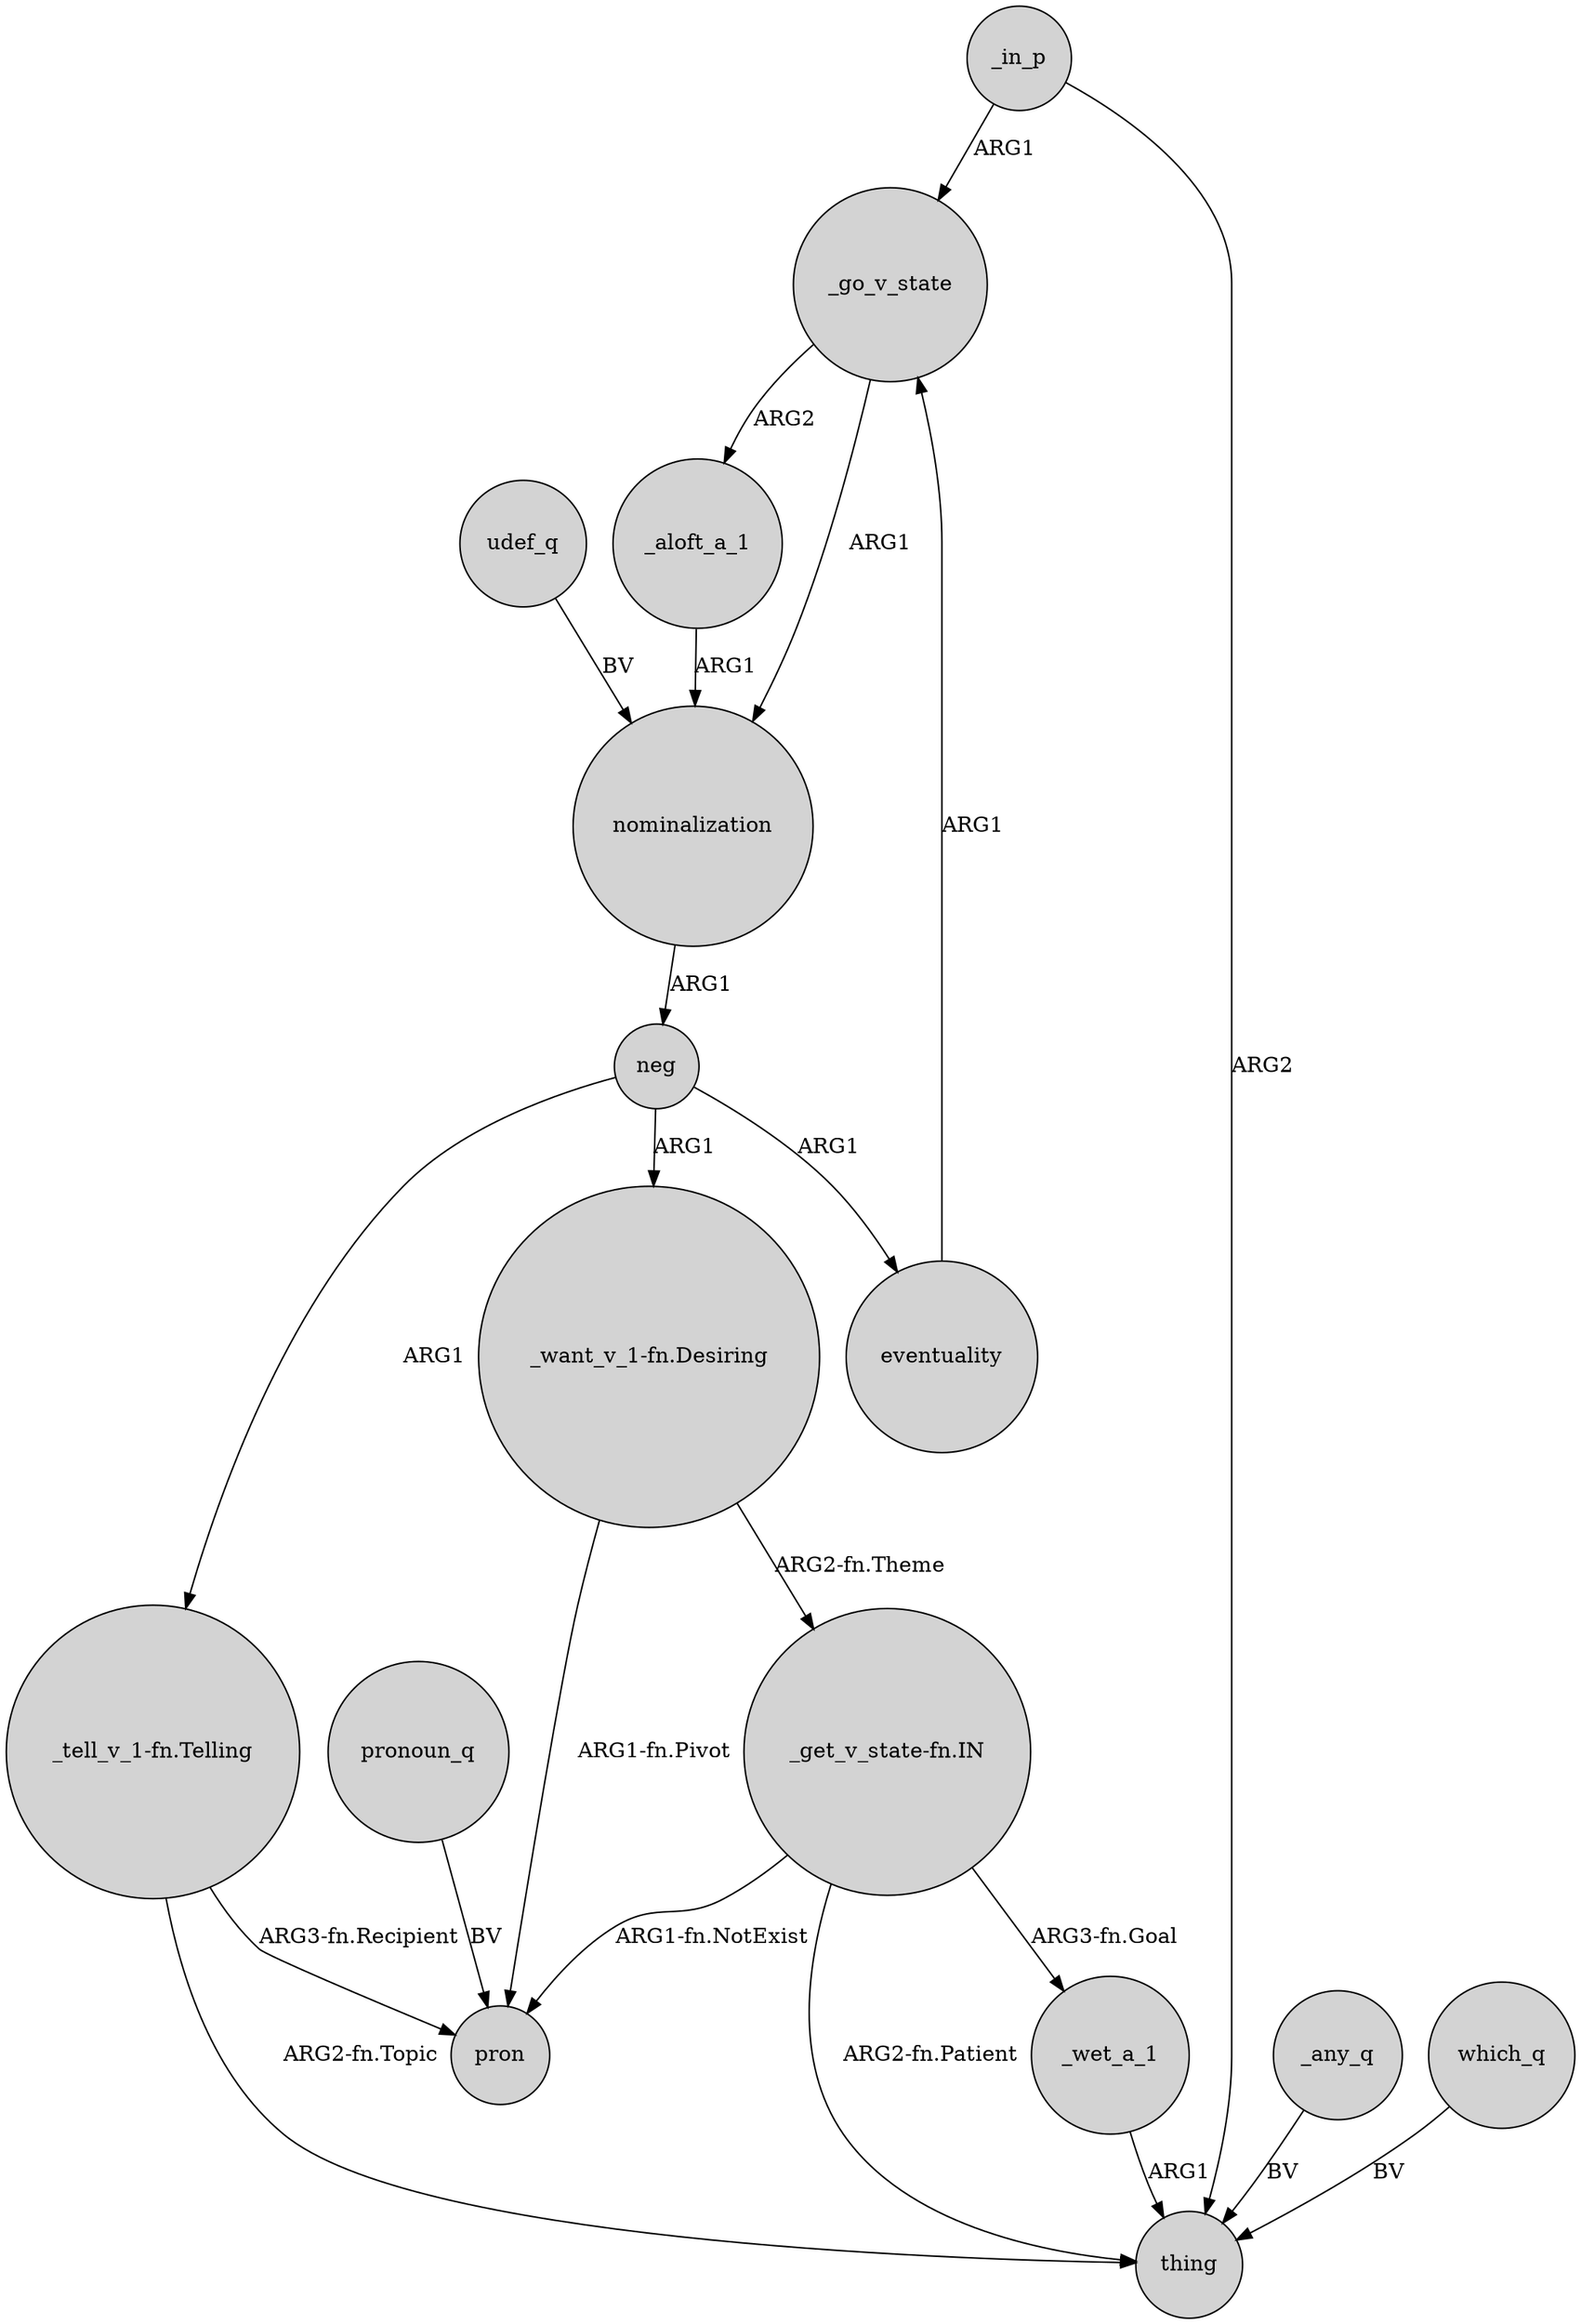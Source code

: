 digraph {
	node [shape=circle style=filled]
	"_get_v_state-fn.IN" -> pron [label="ARG1-fn.NotExist"]
	"_get_v_state-fn.IN" -> _wet_a_1 [label="ARG3-fn.Goal"]
	neg -> "_tell_v_1-fn.Telling" [label=ARG1]
	_go_v_state -> nominalization [label=ARG1]
	"_want_v_1-fn.Desiring" -> pron [label="ARG1-fn.Pivot"]
	"_get_v_state-fn.IN" -> thing [label="ARG2-fn.Patient"]
	"_tell_v_1-fn.Telling" -> thing [label="ARG2-fn.Topic"]
	_go_v_state -> _aloft_a_1 [label=ARG2]
	pronoun_q -> pron [label=BV]
	_in_p -> thing [label=ARG2]
	"_want_v_1-fn.Desiring" -> "_get_v_state-fn.IN" [label="ARG2-fn.Theme"]
	udef_q -> nominalization [label=BV]
	nominalization -> neg [label=ARG1]
	eventuality -> _go_v_state [label=ARG1]
	neg -> eventuality [label=ARG1]
	_wet_a_1 -> thing [label=ARG1]
	_in_p -> _go_v_state [label=ARG1]
	"_tell_v_1-fn.Telling" -> pron [label="ARG3-fn.Recipient"]
	neg -> "_want_v_1-fn.Desiring" [label=ARG1]
	_aloft_a_1 -> nominalization [label=ARG1]
	_any_q -> thing [label=BV]
	which_q -> thing [label=BV]
}
